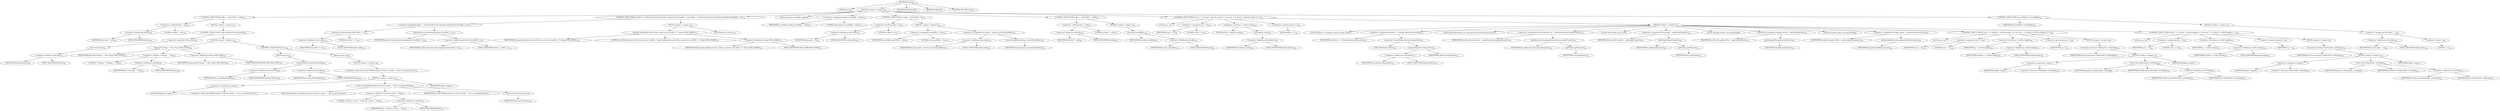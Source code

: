 digraph "touch" {  
"280" [label = <(METHOD,touch)<SUB>200</SUB>> ]
"15" [label = <(PARAM,this)<SUB>200</SUB>> ]
"281" [label = <(BLOCK,&lt;empty&gt;,&lt;empty&gt;)<SUB>200</SUB>> ]
"282" [label = <(CONTROL_STRUCTURE,if (file != null),if (file != null))<SUB>201</SUB>> ]
"283" [label = <(&lt;operator&gt;.notEquals,file != null)<SUB>201</SUB>> ]
"284" [label = <(&lt;operator&gt;.fieldAccess,this.file)<SUB>201</SUB>> ]
"285" [label = <(IDENTIFIER,this,file != null)<SUB>201</SUB>> ]
"286" [label = <(FIELD_IDENTIFIER,file,file)<SUB>201</SUB>> ]
"287" [label = <(LITERAL,null,file != null)<SUB>201</SUB>> ]
"288" [label = <(BLOCK,&lt;empty&gt;,&lt;empty&gt;)<SUB>201</SUB>> ]
"289" [label = <(CONTROL_STRUCTURE,if (!file.exists()),if (!file.exists()))<SUB>202</SUB>> ]
"290" [label = <(&lt;operator&gt;.logicalNot,!file.exists())<SUB>202</SUB>> ]
"291" [label = <(exists,file.exists())<SUB>202</SUB>> ]
"292" [label = <(&lt;operator&gt;.fieldAccess,this.file)<SUB>202</SUB>> ]
"293" [label = <(IDENTIFIER,this,file.exists())<SUB>202</SUB>> ]
"294" [label = <(FIELD_IDENTIFIER,file,file)<SUB>202</SUB>> ]
"295" [label = <(BLOCK,&lt;empty&gt;,&lt;empty&gt;)<SUB>202</SUB>> ]
"296" [label = <(log,log(&quot;Creating &quot; + file, Project.MSG_INFO))<SUB>203</SUB>> ]
"14" [label = <(IDENTIFIER,this,log(&quot;Creating &quot; + file, Project.MSG_INFO))<SUB>203</SUB>> ]
"297" [label = <(&lt;operator&gt;.addition,&quot;Creating &quot; + file)<SUB>203</SUB>> ]
"298" [label = <(LITERAL,&quot;Creating &quot;,&quot;Creating &quot; + file)<SUB>203</SUB>> ]
"299" [label = <(&lt;operator&gt;.fieldAccess,this.file)<SUB>203</SUB>> ]
"300" [label = <(IDENTIFIER,this,&quot;Creating &quot; + file)<SUB>203</SUB>> ]
"301" [label = <(FIELD_IDENTIFIER,file,file)<SUB>203</SUB>> ]
"302" [label = <(&lt;operator&gt;.fieldAccess,Project.MSG_INFO)<SUB>203</SUB>> ]
"303" [label = <(IDENTIFIER,Project,log(&quot;Creating &quot; + file, Project.MSG_INFO))<SUB>203</SUB>> ]
"304" [label = <(FIELD_IDENTIFIER,MSG_INFO,MSG_INFO)<SUB>203</SUB>> ]
"305" [label = <(CONTROL_STRUCTURE,try,try)<SUB>204</SUB>> ]
"306" [label = <(BLOCK,try,try)<SUB>204</SUB>> ]
"307" [label = <(createNewFile,createNewFile(file))<SUB>205</SUB>> ]
"308" [label = <(&lt;operator&gt;.fieldAccess,this.fileUtils)<SUB>205</SUB>> ]
"309" [label = <(IDENTIFIER,this,createNewFile(file))<SUB>205</SUB>> ]
"310" [label = <(FIELD_IDENTIFIER,fileUtils,fileUtils)<SUB>205</SUB>> ]
"311" [label = <(&lt;operator&gt;.fieldAccess,this.file)<SUB>205</SUB>> ]
"312" [label = <(IDENTIFIER,this,createNewFile(file))<SUB>205</SUB>> ]
"313" [label = <(FIELD_IDENTIFIER,file,file)<SUB>205</SUB>> ]
"314" [label = <(BLOCK,catch,catch)> ]
"315" [label = <(BLOCK,&lt;empty&gt;,&lt;empty&gt;)<SUB>206</SUB>> ]
"316" [label = <(&lt;operator&gt;.throw,throw new BuildException(&quot;Could not create &quot; + file, ioe, getLocation());)<SUB>207</SUB>> ]
"317" [label = <(BLOCK,&lt;empty&gt;,&lt;empty&gt;)<SUB>207</SUB>> ]
"318" [label = <(&lt;operator&gt;.assignment,&lt;empty&gt;)> ]
"319" [label = <(IDENTIFIER,$obj5,&lt;empty&gt;)> ]
"320" [label = <(&lt;operator&gt;.alloc,new BuildException(&quot;Could not create &quot; + file, ioe, getLocation()))<SUB>207</SUB>> ]
"321" [label = <(&lt;init&gt;,new BuildException(&quot;Could not create &quot; + file, ioe, getLocation()))<SUB>207</SUB>> ]
"322" [label = <(IDENTIFIER,$obj5,new BuildException(&quot;Could not create &quot; + file, ioe, getLocation()))> ]
"323" [label = <(&lt;operator&gt;.addition,&quot;Could not create &quot; + file)<SUB>207</SUB>> ]
"324" [label = <(LITERAL,&quot;Could not create &quot;,&quot;Could not create &quot; + file)<SUB>207</SUB>> ]
"325" [label = <(&lt;operator&gt;.fieldAccess,this.file)<SUB>207</SUB>> ]
"326" [label = <(IDENTIFIER,this,&quot;Could not create &quot; + file)<SUB>207</SUB>> ]
"327" [label = <(FIELD_IDENTIFIER,file,file)<SUB>207</SUB>> ]
"328" [label = <(IDENTIFIER,ioe,new BuildException(&quot;Could not create &quot; + file, ioe, getLocation()))<SUB>207</SUB>> ]
"329" [label = <(getLocation,getLocation())<SUB>208</SUB>> ]
"16" [label = <(IDENTIFIER,this,getLocation())<SUB>208</SUB>> ]
"330" [label = <(IDENTIFIER,$obj5,&lt;empty&gt;)> ]
"331" [label = <(CONTROL_STRUCTURE,if (millis &gt;= 0 &amp;&amp; JavaEnvUtils.isJavaVersion(JavaEnvUtils.JAVA_1_1)),if (millis &gt;= 0 &amp;&amp; JavaEnvUtils.isJavaVersion(JavaEnvUtils.JAVA_1_1)))<SUB>213</SUB>> ]
"332" [label = <(&lt;operator&gt;.logicalAnd,millis &gt;= 0 &amp;&amp; JavaEnvUtils.isJavaVersion(JavaEnvUtils.JAVA_1_1))<SUB>213</SUB>> ]
"333" [label = <(&lt;operator&gt;.greaterEqualsThan,millis &gt;= 0)<SUB>213</SUB>> ]
"334" [label = <(&lt;operator&gt;.fieldAccess,this.millis)<SUB>213</SUB>> ]
"335" [label = <(IDENTIFIER,this,millis &gt;= 0)<SUB>213</SUB>> ]
"336" [label = <(FIELD_IDENTIFIER,millis,millis)<SUB>213</SUB>> ]
"337" [label = <(LITERAL,0,millis &gt;= 0)<SUB>213</SUB>> ]
"338" [label = <(isJavaVersion,isJavaVersion(JavaEnvUtils.JAVA_1_1))<SUB>213</SUB>> ]
"339" [label = <(IDENTIFIER,JavaEnvUtils,isJavaVersion(JavaEnvUtils.JAVA_1_1))<SUB>213</SUB>> ]
"340" [label = <(&lt;operator&gt;.fieldAccess,JavaEnvUtils.JAVA_1_1)<SUB>213</SUB>> ]
"341" [label = <(IDENTIFIER,JavaEnvUtils,isJavaVersion(JavaEnvUtils.JAVA_1_1))<SUB>213</SUB>> ]
"342" [label = <(FIELD_IDENTIFIER,JAVA_1_1,JAVA_1_1)<SUB>213</SUB>> ]
"343" [label = <(BLOCK,&lt;empty&gt;,&lt;empty&gt;)<SUB>213</SUB>> ]
"344" [label = <(log,log(&quot;modification time of files cannot be set in JDK 1.1&quot;, Project.MSG_WARN))<SUB>214</SUB>> ]
"17" [label = <(IDENTIFIER,this,log(&quot;modification time of files cannot be set in JDK 1.1&quot;, Project.MSG_WARN))<SUB>214</SUB>> ]
"345" [label = <(LITERAL,&quot;modification time of files cannot be set in JDK 1.1&quot;,log(&quot;modification time of files cannot be set in JDK 1.1&quot;, Project.MSG_WARN))<SUB>214</SUB>> ]
"346" [label = <(&lt;operator&gt;.fieldAccess,Project.MSG_WARN)<SUB>215</SUB>> ]
"347" [label = <(IDENTIFIER,Project,log(&quot;modification time of files cannot be set in JDK 1.1&quot;, Project.MSG_WARN))<SUB>215</SUB>> ]
"348" [label = <(FIELD_IDENTIFIER,MSG_WARN,MSG_WARN)<SUB>215</SUB>> ]
"349" [label = <(RETURN,return;,return;)<SUB>216</SUB>> ]
"350" [label = <(LOCAL,boolean resetMillis: boolean)> ]
"351" [label = <(&lt;operator&gt;.assignment,boolean resetMillis = false)<SUB>219</SUB>> ]
"352" [label = <(IDENTIFIER,resetMillis,boolean resetMillis = false)<SUB>219</SUB>> ]
"353" [label = <(LITERAL,false,boolean resetMillis = false)<SUB>219</SUB>> ]
"354" [label = <(CONTROL_STRUCTURE,if (millis &lt; 0),if (millis &lt; 0))<SUB>220</SUB>> ]
"355" [label = <(&lt;operator&gt;.lessThan,millis &lt; 0)<SUB>220</SUB>> ]
"356" [label = <(&lt;operator&gt;.fieldAccess,this.millis)<SUB>220</SUB>> ]
"357" [label = <(IDENTIFIER,this,millis &lt; 0)<SUB>220</SUB>> ]
"358" [label = <(FIELD_IDENTIFIER,millis,millis)<SUB>220</SUB>> ]
"359" [label = <(LITERAL,0,millis &lt; 0)<SUB>220</SUB>> ]
"360" [label = <(BLOCK,&lt;empty&gt;,&lt;empty&gt;)<SUB>220</SUB>> ]
"361" [label = <(&lt;operator&gt;.assignment,resetMillis = true)<SUB>221</SUB>> ]
"362" [label = <(IDENTIFIER,resetMillis,resetMillis = true)<SUB>221</SUB>> ]
"363" [label = <(LITERAL,true,resetMillis = true)<SUB>221</SUB>> ]
"364" [label = <(&lt;operator&gt;.assignment,this.millis = System.currentTimeMillis())<SUB>222</SUB>> ]
"365" [label = <(&lt;operator&gt;.fieldAccess,this.millis)<SUB>222</SUB>> ]
"366" [label = <(IDENTIFIER,this,this.millis = System.currentTimeMillis())<SUB>222</SUB>> ]
"367" [label = <(FIELD_IDENTIFIER,millis,millis)<SUB>222</SUB>> ]
"368" [label = <(currentTimeMillis,System.currentTimeMillis())<SUB>222</SUB>> ]
"369" [label = <(IDENTIFIER,System,System.currentTimeMillis())<SUB>222</SUB>> ]
"370" [label = <(CONTROL_STRUCTURE,if (file != null),if (file != null))<SUB>225</SUB>> ]
"371" [label = <(&lt;operator&gt;.notEquals,file != null)<SUB>225</SUB>> ]
"372" [label = <(&lt;operator&gt;.fieldAccess,this.file)<SUB>225</SUB>> ]
"373" [label = <(IDENTIFIER,this,file != null)<SUB>225</SUB>> ]
"374" [label = <(FIELD_IDENTIFIER,file,file)<SUB>225</SUB>> ]
"375" [label = <(LITERAL,null,file != null)<SUB>225</SUB>> ]
"376" [label = <(BLOCK,&lt;empty&gt;,&lt;empty&gt;)<SUB>225</SUB>> ]
"377" [label = <(touch,this.touch(file))<SUB>226</SUB>> ]
"18" [label = <(IDENTIFIER,this,this.touch(file))<SUB>226</SUB>> ]
"378" [label = <(&lt;operator&gt;.fieldAccess,this.file)<SUB>226</SUB>> ]
"379" [label = <(IDENTIFIER,this,this.touch(file))<SUB>226</SUB>> ]
"380" [label = <(FIELD_IDENTIFIER,file,file)<SUB>226</SUB>> ]
"381" [label = <(CONTROL_STRUCTURE,for (int i = 0; Some(i &lt; filesets.size()); i++),for (int i = 0; Some(i &lt; filesets.size()); i++))<SUB>230</SUB>> ]
"382" [label = <(LOCAL,int i: int)> ]
"383" [label = <(&lt;operator&gt;.assignment,int i = 0)<SUB>230</SUB>> ]
"384" [label = <(IDENTIFIER,i,int i = 0)<SUB>230</SUB>> ]
"385" [label = <(LITERAL,0,int i = 0)<SUB>230</SUB>> ]
"386" [label = <(&lt;operator&gt;.lessThan,i &lt; filesets.size())<SUB>230</SUB>> ]
"387" [label = <(IDENTIFIER,i,i &lt; filesets.size())<SUB>230</SUB>> ]
"388" [label = <(size,filesets.size())<SUB>230</SUB>> ]
"389" [label = <(&lt;operator&gt;.fieldAccess,this.filesets)<SUB>230</SUB>> ]
"390" [label = <(IDENTIFIER,this,filesets.size())<SUB>230</SUB>> ]
"391" [label = <(FIELD_IDENTIFIER,filesets,filesets)<SUB>230</SUB>> ]
"392" [label = <(&lt;operator&gt;.postIncrement,i++)<SUB>230</SUB>> ]
"393" [label = <(IDENTIFIER,i,i++)<SUB>230</SUB>> ]
"394" [label = <(BLOCK,&lt;empty&gt;,&lt;empty&gt;)<SUB>230</SUB>> ]
"395" [label = <(LOCAL,FileSet fs: org.apache.tools.ant.types.FileSet)> ]
"396" [label = <(&lt;operator&gt;.assignment,FileSet fs = (FileSet) filesets.elementAt(i))<SUB>231</SUB>> ]
"397" [label = <(IDENTIFIER,fs,FileSet fs = (FileSet) filesets.elementAt(i))<SUB>231</SUB>> ]
"398" [label = <(&lt;operator&gt;.cast,(FileSet) filesets.elementAt(i))<SUB>231</SUB>> ]
"399" [label = <(TYPE_REF,FileSet,FileSet)<SUB>231</SUB>> ]
"400" [label = <(elementAt,filesets.elementAt(i))<SUB>231</SUB>> ]
"401" [label = <(&lt;operator&gt;.fieldAccess,this.filesets)<SUB>231</SUB>> ]
"402" [label = <(IDENTIFIER,this,filesets.elementAt(i))<SUB>231</SUB>> ]
"403" [label = <(FIELD_IDENTIFIER,filesets,filesets)<SUB>231</SUB>> ]
"404" [label = <(IDENTIFIER,i,filesets.elementAt(i))<SUB>231</SUB>> ]
"405" [label = <(LOCAL,DirectoryScanner ds: org.apache.tools.ant.DirectoryScanner)> ]
"406" [label = <(&lt;operator&gt;.assignment,DirectoryScanner ds = getDirectoryScanner(getProject()))<SUB>232</SUB>> ]
"407" [label = <(IDENTIFIER,ds,DirectoryScanner ds = getDirectoryScanner(getProject()))<SUB>232</SUB>> ]
"408" [label = <(getDirectoryScanner,getDirectoryScanner(getProject()))<SUB>232</SUB>> ]
"409" [label = <(IDENTIFIER,fs,getDirectoryScanner(getProject()))<SUB>232</SUB>> ]
"410" [label = <(getProject,getProject())<SUB>232</SUB>> ]
"19" [label = <(IDENTIFIER,this,getProject())<SUB>232</SUB>> ]
"411" [label = <(LOCAL,File fromDir: java.io.File)> ]
"412" [label = <(&lt;operator&gt;.assignment,File fromDir = getDir(getProject()))<SUB>233</SUB>> ]
"413" [label = <(IDENTIFIER,fromDir,File fromDir = getDir(getProject()))<SUB>233</SUB>> ]
"414" [label = <(getDir,getDir(getProject()))<SUB>233</SUB>> ]
"415" [label = <(IDENTIFIER,fs,getDir(getProject()))<SUB>233</SUB>> ]
"416" [label = <(getProject,getProject())<SUB>233</SUB>> ]
"20" [label = <(IDENTIFIER,this,getProject())<SUB>233</SUB>> ]
"417" [label = <(LOCAL,String[] srcFiles: java.lang.String[])> ]
"418" [label = <(&lt;operator&gt;.assignment,String[] srcFiles = getIncludedFiles())<SUB>235</SUB>> ]
"419" [label = <(IDENTIFIER,srcFiles,String[] srcFiles = getIncludedFiles())<SUB>235</SUB>> ]
"420" [label = <(getIncludedFiles,getIncludedFiles())<SUB>235</SUB>> ]
"421" [label = <(IDENTIFIER,ds,getIncludedFiles())<SUB>235</SUB>> ]
"422" [label = <(LOCAL,String[] srcDirs: java.lang.String[])> ]
"423" [label = <(&lt;operator&gt;.assignment,String[] srcDirs = getIncludedDirectories())<SUB>236</SUB>> ]
"424" [label = <(IDENTIFIER,srcDirs,String[] srcDirs = getIncludedDirectories())<SUB>236</SUB>> ]
"425" [label = <(getIncludedDirectories,getIncludedDirectories())<SUB>236</SUB>> ]
"426" [label = <(IDENTIFIER,ds,getIncludedDirectories())<SUB>236</SUB>> ]
"427" [label = <(CONTROL_STRUCTURE,for (int j = 0; Some(j &lt; srcFiles.length); j++),for (int j = 0; Some(j &lt; srcFiles.length); j++))<SUB>238</SUB>> ]
"428" [label = <(LOCAL,int j: int)> ]
"429" [label = <(&lt;operator&gt;.assignment,int j = 0)<SUB>238</SUB>> ]
"430" [label = <(IDENTIFIER,j,int j = 0)<SUB>238</SUB>> ]
"431" [label = <(LITERAL,0,int j = 0)<SUB>238</SUB>> ]
"432" [label = <(&lt;operator&gt;.lessThan,j &lt; srcFiles.length)<SUB>238</SUB>> ]
"433" [label = <(IDENTIFIER,j,j &lt; srcFiles.length)<SUB>238</SUB>> ]
"434" [label = <(&lt;operator&gt;.fieldAccess,srcFiles.length)<SUB>238</SUB>> ]
"435" [label = <(IDENTIFIER,srcFiles,j &lt; srcFiles.length)<SUB>238</SUB>> ]
"436" [label = <(FIELD_IDENTIFIER,length,length)<SUB>238</SUB>> ]
"437" [label = <(&lt;operator&gt;.postIncrement,j++)<SUB>238</SUB>> ]
"438" [label = <(IDENTIFIER,j,j++)<SUB>238</SUB>> ]
"439" [label = <(BLOCK,&lt;empty&gt;,&lt;empty&gt;)<SUB>238</SUB>> ]
"440" [label = <(touch,this.touch(new File(fromDir, srcFiles[j])))<SUB>239</SUB>> ]
"21" [label = <(IDENTIFIER,this,this.touch(new File(fromDir, srcFiles[j])))<SUB>239</SUB>> ]
"441" [label = <(BLOCK,&lt;empty&gt;,&lt;empty&gt;)<SUB>239</SUB>> ]
"442" [label = <(&lt;operator&gt;.assignment,&lt;empty&gt;)> ]
"443" [label = <(IDENTIFIER,$obj6,&lt;empty&gt;)> ]
"444" [label = <(&lt;operator&gt;.alloc,new File(fromDir, srcFiles[j]))<SUB>239</SUB>> ]
"445" [label = <(&lt;init&gt;,new File(fromDir, srcFiles[j]))<SUB>239</SUB>> ]
"446" [label = <(IDENTIFIER,$obj6,new File(fromDir, srcFiles[j]))> ]
"447" [label = <(IDENTIFIER,fromDir,new File(fromDir, srcFiles[j]))<SUB>239</SUB>> ]
"448" [label = <(&lt;operator&gt;.indexAccess,srcFiles[j])<SUB>239</SUB>> ]
"449" [label = <(IDENTIFIER,srcFiles,new File(fromDir, srcFiles[j]))<SUB>239</SUB>> ]
"450" [label = <(IDENTIFIER,j,new File(fromDir, srcFiles[j]))<SUB>239</SUB>> ]
"451" [label = <(IDENTIFIER,$obj6,&lt;empty&gt;)> ]
"452" [label = <(CONTROL_STRUCTURE,for (int j = 0; Some(j &lt; srcDirs.length); j++),for (int j = 0; Some(j &lt; srcDirs.length); j++))<SUB>242</SUB>> ]
"453" [label = <(LOCAL,int j: int)> ]
"454" [label = <(&lt;operator&gt;.assignment,int j = 0)<SUB>242</SUB>> ]
"455" [label = <(IDENTIFIER,j,int j = 0)<SUB>242</SUB>> ]
"456" [label = <(LITERAL,0,int j = 0)<SUB>242</SUB>> ]
"457" [label = <(&lt;operator&gt;.lessThan,j &lt; srcDirs.length)<SUB>242</SUB>> ]
"458" [label = <(IDENTIFIER,j,j &lt; srcDirs.length)<SUB>242</SUB>> ]
"459" [label = <(&lt;operator&gt;.fieldAccess,srcDirs.length)<SUB>242</SUB>> ]
"460" [label = <(IDENTIFIER,srcDirs,j &lt; srcDirs.length)<SUB>242</SUB>> ]
"461" [label = <(FIELD_IDENTIFIER,length,length)<SUB>242</SUB>> ]
"462" [label = <(&lt;operator&gt;.postIncrement,j++)<SUB>242</SUB>> ]
"463" [label = <(IDENTIFIER,j,j++)<SUB>242</SUB>> ]
"464" [label = <(BLOCK,&lt;empty&gt;,&lt;empty&gt;)<SUB>242</SUB>> ]
"465" [label = <(touch,this.touch(new File(fromDir, srcDirs[j])))<SUB>243</SUB>> ]
"22" [label = <(IDENTIFIER,this,this.touch(new File(fromDir, srcDirs[j])))<SUB>243</SUB>> ]
"466" [label = <(BLOCK,&lt;empty&gt;,&lt;empty&gt;)<SUB>243</SUB>> ]
"467" [label = <(&lt;operator&gt;.assignment,&lt;empty&gt;)> ]
"468" [label = <(IDENTIFIER,$obj7,&lt;empty&gt;)> ]
"469" [label = <(&lt;operator&gt;.alloc,new File(fromDir, srcDirs[j]))<SUB>243</SUB>> ]
"470" [label = <(&lt;init&gt;,new File(fromDir, srcDirs[j]))<SUB>243</SUB>> ]
"471" [label = <(IDENTIFIER,$obj7,new File(fromDir, srcDirs[j]))> ]
"472" [label = <(IDENTIFIER,fromDir,new File(fromDir, srcDirs[j]))<SUB>243</SUB>> ]
"473" [label = <(&lt;operator&gt;.indexAccess,srcDirs[j])<SUB>243</SUB>> ]
"474" [label = <(IDENTIFIER,srcDirs,new File(fromDir, srcDirs[j]))<SUB>243</SUB>> ]
"475" [label = <(IDENTIFIER,j,new File(fromDir, srcDirs[j]))<SUB>243</SUB>> ]
"476" [label = <(IDENTIFIER,$obj7,&lt;empty&gt;)> ]
"477" [label = <(CONTROL_STRUCTURE,if (resetMillis),if (resetMillis))<SUB>247</SUB>> ]
"478" [label = <(IDENTIFIER,resetMillis,if (resetMillis))<SUB>247</SUB>> ]
"479" [label = <(BLOCK,&lt;empty&gt;,&lt;empty&gt;)<SUB>247</SUB>> ]
"480" [label = <(&lt;operator&gt;.assignment,this.millis = -1)<SUB>248</SUB>> ]
"481" [label = <(&lt;operator&gt;.fieldAccess,this.millis)<SUB>248</SUB>> ]
"482" [label = <(IDENTIFIER,this,this.millis = -1)<SUB>248</SUB>> ]
"483" [label = <(FIELD_IDENTIFIER,millis,millis)<SUB>248</SUB>> ]
"484" [label = <(&lt;operator&gt;.minus,-1)<SUB>248</SUB>> ]
"485" [label = <(LITERAL,1,-1)<SUB>248</SUB>> ]
"486" [label = <(MODIFIER,PROTECTED)> ]
"487" [label = <(MODIFIER,VIRTUAL)> ]
"488" [label = <(METHOD_RETURN,void)<SUB>200</SUB>> ]
  "280" -> "15" 
  "280" -> "281" 
  "280" -> "486" 
  "280" -> "487" 
  "280" -> "488" 
  "281" -> "282" 
  "281" -> "331" 
  "281" -> "350" 
  "281" -> "351" 
  "281" -> "354" 
  "281" -> "370" 
  "281" -> "381" 
  "281" -> "477" 
  "282" -> "283" 
  "282" -> "288" 
  "283" -> "284" 
  "283" -> "287" 
  "284" -> "285" 
  "284" -> "286" 
  "288" -> "289" 
  "289" -> "290" 
  "289" -> "295" 
  "290" -> "291" 
  "291" -> "292" 
  "292" -> "293" 
  "292" -> "294" 
  "295" -> "296" 
  "295" -> "305" 
  "296" -> "14" 
  "296" -> "297" 
  "296" -> "302" 
  "297" -> "298" 
  "297" -> "299" 
  "299" -> "300" 
  "299" -> "301" 
  "302" -> "303" 
  "302" -> "304" 
  "305" -> "306" 
  "305" -> "314" 
  "306" -> "307" 
  "307" -> "308" 
  "307" -> "311" 
  "308" -> "309" 
  "308" -> "310" 
  "311" -> "312" 
  "311" -> "313" 
  "314" -> "315" 
  "315" -> "316" 
  "316" -> "317" 
  "317" -> "318" 
  "317" -> "321" 
  "317" -> "330" 
  "318" -> "319" 
  "318" -> "320" 
  "321" -> "322" 
  "321" -> "323" 
  "321" -> "328" 
  "321" -> "329" 
  "323" -> "324" 
  "323" -> "325" 
  "325" -> "326" 
  "325" -> "327" 
  "329" -> "16" 
  "331" -> "332" 
  "331" -> "343" 
  "332" -> "333" 
  "332" -> "338" 
  "333" -> "334" 
  "333" -> "337" 
  "334" -> "335" 
  "334" -> "336" 
  "338" -> "339" 
  "338" -> "340" 
  "340" -> "341" 
  "340" -> "342" 
  "343" -> "344" 
  "343" -> "349" 
  "344" -> "17" 
  "344" -> "345" 
  "344" -> "346" 
  "346" -> "347" 
  "346" -> "348" 
  "351" -> "352" 
  "351" -> "353" 
  "354" -> "355" 
  "354" -> "360" 
  "355" -> "356" 
  "355" -> "359" 
  "356" -> "357" 
  "356" -> "358" 
  "360" -> "361" 
  "360" -> "364" 
  "361" -> "362" 
  "361" -> "363" 
  "364" -> "365" 
  "364" -> "368" 
  "365" -> "366" 
  "365" -> "367" 
  "368" -> "369" 
  "370" -> "371" 
  "370" -> "376" 
  "371" -> "372" 
  "371" -> "375" 
  "372" -> "373" 
  "372" -> "374" 
  "376" -> "377" 
  "377" -> "18" 
  "377" -> "378" 
  "378" -> "379" 
  "378" -> "380" 
  "381" -> "382" 
  "381" -> "383" 
  "381" -> "386" 
  "381" -> "392" 
  "381" -> "394" 
  "383" -> "384" 
  "383" -> "385" 
  "386" -> "387" 
  "386" -> "388" 
  "388" -> "389" 
  "389" -> "390" 
  "389" -> "391" 
  "392" -> "393" 
  "394" -> "395" 
  "394" -> "396" 
  "394" -> "405" 
  "394" -> "406" 
  "394" -> "411" 
  "394" -> "412" 
  "394" -> "417" 
  "394" -> "418" 
  "394" -> "422" 
  "394" -> "423" 
  "394" -> "427" 
  "394" -> "452" 
  "396" -> "397" 
  "396" -> "398" 
  "398" -> "399" 
  "398" -> "400" 
  "400" -> "401" 
  "400" -> "404" 
  "401" -> "402" 
  "401" -> "403" 
  "406" -> "407" 
  "406" -> "408" 
  "408" -> "409" 
  "408" -> "410" 
  "410" -> "19" 
  "412" -> "413" 
  "412" -> "414" 
  "414" -> "415" 
  "414" -> "416" 
  "416" -> "20" 
  "418" -> "419" 
  "418" -> "420" 
  "420" -> "421" 
  "423" -> "424" 
  "423" -> "425" 
  "425" -> "426" 
  "427" -> "428" 
  "427" -> "429" 
  "427" -> "432" 
  "427" -> "437" 
  "427" -> "439" 
  "429" -> "430" 
  "429" -> "431" 
  "432" -> "433" 
  "432" -> "434" 
  "434" -> "435" 
  "434" -> "436" 
  "437" -> "438" 
  "439" -> "440" 
  "440" -> "21" 
  "440" -> "441" 
  "441" -> "442" 
  "441" -> "445" 
  "441" -> "451" 
  "442" -> "443" 
  "442" -> "444" 
  "445" -> "446" 
  "445" -> "447" 
  "445" -> "448" 
  "448" -> "449" 
  "448" -> "450" 
  "452" -> "453" 
  "452" -> "454" 
  "452" -> "457" 
  "452" -> "462" 
  "452" -> "464" 
  "454" -> "455" 
  "454" -> "456" 
  "457" -> "458" 
  "457" -> "459" 
  "459" -> "460" 
  "459" -> "461" 
  "462" -> "463" 
  "464" -> "465" 
  "465" -> "22" 
  "465" -> "466" 
  "466" -> "467" 
  "466" -> "470" 
  "466" -> "476" 
  "467" -> "468" 
  "467" -> "469" 
  "470" -> "471" 
  "470" -> "472" 
  "470" -> "473" 
  "473" -> "474" 
  "473" -> "475" 
  "477" -> "478" 
  "477" -> "479" 
  "479" -> "480" 
  "480" -> "481" 
  "480" -> "484" 
  "481" -> "482" 
  "481" -> "483" 
  "484" -> "485" 
}
